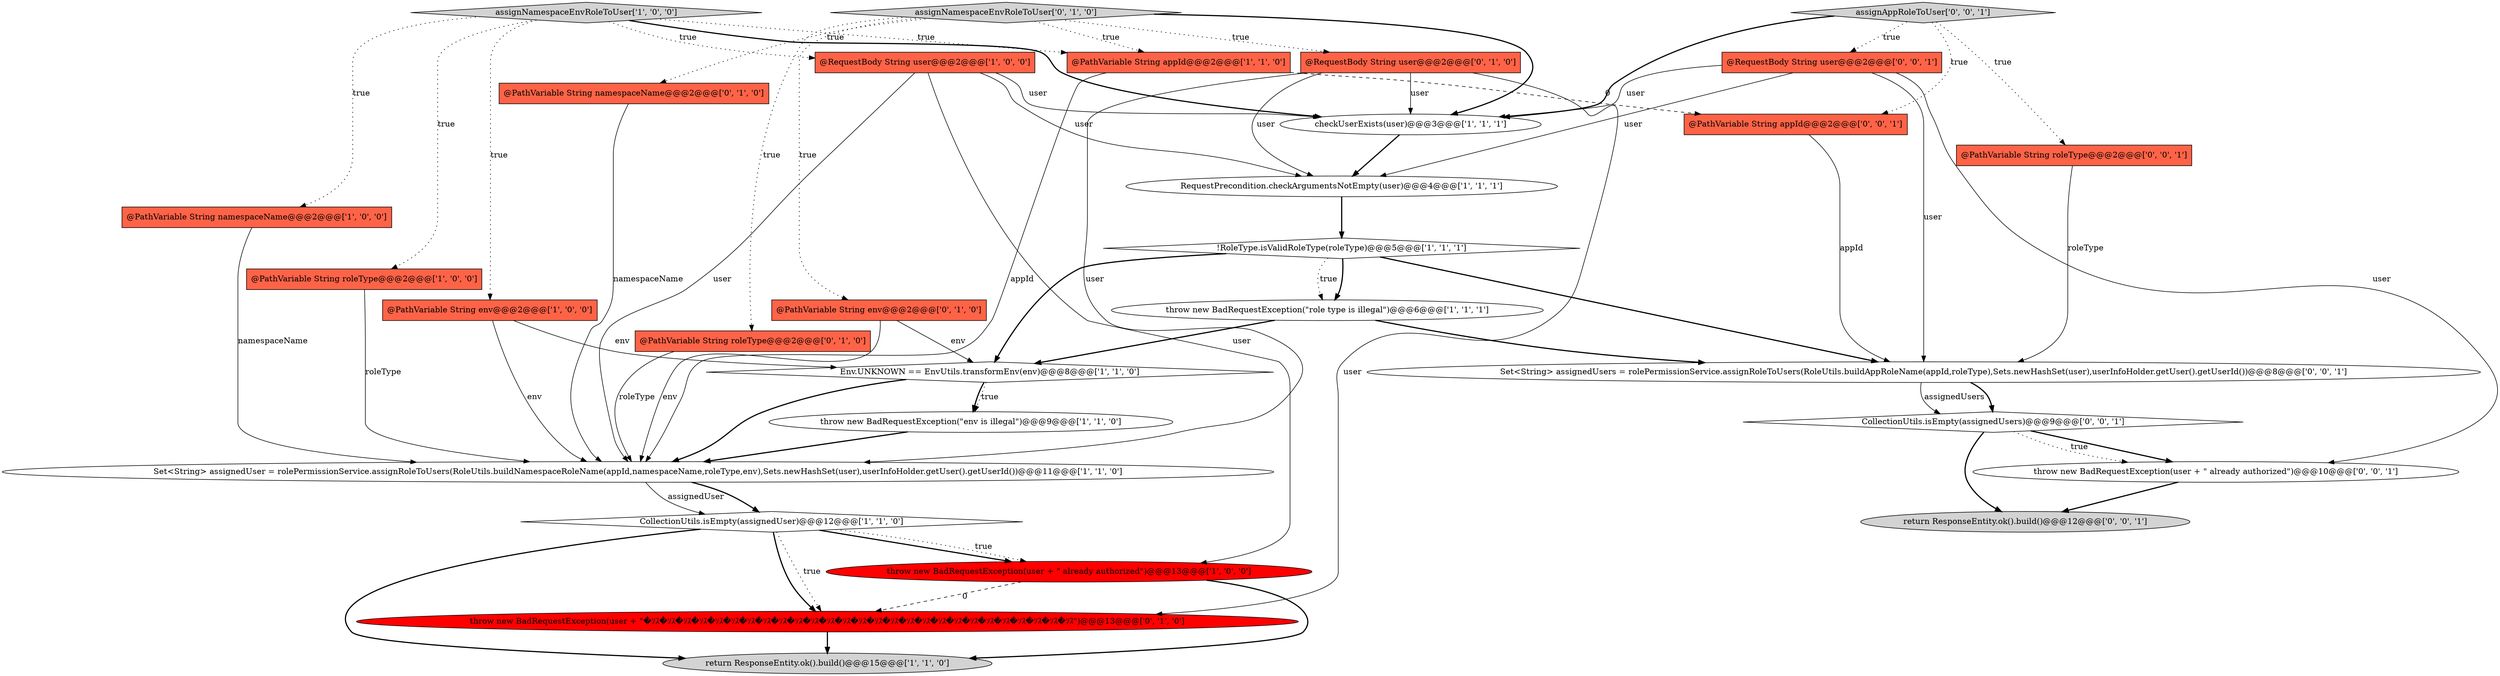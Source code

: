 digraph {
20 [style = filled, label = "@PathVariable String namespaceName@@@2@@@['0', '1', '0']", fillcolor = tomato, shape = box image = "AAA0AAABBB2BBB"];
6 [style = filled, label = "throw new BadRequestException(user + \" already authorized\")@@@13@@@['1', '0', '0']", fillcolor = red, shape = ellipse image = "AAA1AAABBB1BBB"];
13 [style = filled, label = "throw new BadRequestException(\"env is illegal\")@@@9@@@['1', '1', '0']", fillcolor = white, shape = ellipse image = "AAA0AAABBB1BBB"];
4 [style = filled, label = "Set<String> assignedUser = rolePermissionService.assignRoleToUsers(RoleUtils.buildNamespaceRoleName(appId,namespaceName,roleType,env),Sets.newHashSet(user),userInfoHolder.getUser().getUserId())@@@11@@@['1', '1', '0']", fillcolor = white, shape = ellipse image = "AAA0AAABBB1BBB"];
14 [style = filled, label = "@PathVariable String appId@@@2@@@['1', '1', '0']", fillcolor = tomato, shape = box image = "AAA0AAABBB1BBB"];
8 [style = filled, label = "CollectionUtils.isEmpty(assignedUser)@@@12@@@['1', '1', '0']", fillcolor = white, shape = diamond image = "AAA0AAABBB1BBB"];
2 [style = filled, label = "return ResponseEntity.ok().build()@@@15@@@['1', '1', '0']", fillcolor = lightgray, shape = ellipse image = "AAA0AAABBB1BBB"];
16 [style = filled, label = "@PathVariable String roleType@@@2@@@['0', '1', '0']", fillcolor = tomato, shape = box image = "AAA0AAABBB2BBB"];
23 [style = filled, label = "assignAppRoleToUser['0', '0', '1']", fillcolor = lightgray, shape = diamond image = "AAA0AAABBB3BBB"];
19 [style = filled, label = "@PathVariable String env@@@2@@@['0', '1', '0']", fillcolor = tomato, shape = box image = "AAA0AAABBB2BBB"];
26 [style = filled, label = "CollectionUtils.isEmpty(assignedUsers)@@@9@@@['0', '0', '1']", fillcolor = white, shape = diamond image = "AAA0AAABBB3BBB"];
21 [style = filled, label = "throw new BadRequestException(user + \"�ｿｽ�ｿｽ�ｿｽ�ｿｽ�ｿｽ�ｿｽ�ｿｽ�ｿｽ�ｿｽ�ｿｽ�ｿｽ�ｿｽ�ｿｽ�ｿｽ�ｿｽ�ｿｽ�ｿｽ�ｿｽ�ｿｽ�ｿｽ�ｿｽ�ｿｽ�ｿｽ�ｿｽ�ｿｽ�ｿｽ�ｿｽ\")@@@13@@@['0', '1', '0']", fillcolor = red, shape = ellipse image = "AAA1AAABBB2BBB"];
5 [style = filled, label = "checkUserExists(user)@@@3@@@['1', '1', '1']", fillcolor = white, shape = ellipse image = "AAA0AAABBB1BBB"];
29 [style = filled, label = "@PathVariable String appId@@@2@@@['0', '0', '1']", fillcolor = tomato, shape = box image = "AAA0AAABBB3BBB"];
18 [style = filled, label = "assignNamespaceEnvRoleToUser['0', '1', '0']", fillcolor = lightgray, shape = diamond image = "AAA0AAABBB2BBB"];
10 [style = filled, label = "@PathVariable String namespaceName@@@2@@@['1', '0', '0']", fillcolor = tomato, shape = box image = "AAA0AAABBB1BBB"];
24 [style = filled, label = "throw new BadRequestException(user + \" already authorized\")@@@10@@@['0', '0', '1']", fillcolor = white, shape = ellipse image = "AAA0AAABBB3BBB"];
7 [style = filled, label = "throw new BadRequestException(\"role type is illegal\")@@@6@@@['1', '1', '1']", fillcolor = white, shape = ellipse image = "AAA0AAABBB1BBB"];
1 [style = filled, label = "@PathVariable String roleType@@@2@@@['1', '0', '0']", fillcolor = tomato, shape = box image = "AAA0AAABBB1BBB"];
15 [style = filled, label = "!RoleType.isValidRoleType(roleType)@@@5@@@['1', '1', '1']", fillcolor = white, shape = diamond image = "AAA0AAABBB1BBB"];
9 [style = filled, label = "Env.UNKNOWN == EnvUtils.transformEnv(env)@@@8@@@['1', '1', '0']", fillcolor = white, shape = diamond image = "AAA0AAABBB1BBB"];
0 [style = filled, label = "@RequestBody String user@@@2@@@['1', '0', '0']", fillcolor = tomato, shape = box image = "AAA0AAABBB1BBB"];
22 [style = filled, label = "return ResponseEntity.ok().build()@@@12@@@['0', '0', '1']", fillcolor = lightgray, shape = ellipse image = "AAA0AAABBB3BBB"];
27 [style = filled, label = "@PathVariable String roleType@@@2@@@['0', '0', '1']", fillcolor = tomato, shape = box image = "AAA0AAABBB3BBB"];
3 [style = filled, label = "@PathVariable String env@@@2@@@['1', '0', '0']", fillcolor = tomato, shape = box image = "AAA0AAABBB1BBB"];
12 [style = filled, label = "RequestPrecondition.checkArgumentsNotEmpty(user)@@@4@@@['1', '1', '1']", fillcolor = white, shape = ellipse image = "AAA0AAABBB1BBB"];
25 [style = filled, label = "Set<String> assignedUsers = rolePermissionService.assignRoleToUsers(RoleUtils.buildAppRoleName(appId,roleType),Sets.newHashSet(user),userInfoHolder.getUser().getUserId())@@@8@@@['0', '0', '1']", fillcolor = white, shape = ellipse image = "AAA0AAABBB3BBB"];
11 [style = filled, label = "assignNamespaceEnvRoleToUser['1', '0', '0']", fillcolor = lightgray, shape = diamond image = "AAA0AAABBB1BBB"];
28 [style = filled, label = "@RequestBody String user@@@2@@@['0', '0', '1']", fillcolor = tomato, shape = box image = "AAA0AAABBB3BBB"];
17 [style = filled, label = "@RequestBody String user@@@2@@@['0', '1', '0']", fillcolor = tomato, shape = box image = "AAA0AAABBB2BBB"];
28->5 [style = solid, label="user"];
6->21 [style = dashed, label="0"];
17->21 [style = solid, label="user"];
28->24 [style = solid, label="user"];
3->4 [style = solid, label="env"];
0->5 [style = solid, label="user"];
15->7 [style = bold, label=""];
23->5 [style = bold, label=""];
8->21 [style = dotted, label="true"];
18->16 [style = dotted, label="true"];
0->6 [style = solid, label="user"];
15->25 [style = bold, label=""];
11->10 [style = dotted, label="true"];
11->1 [style = dotted, label="true"];
23->28 [style = dotted, label="true"];
9->4 [style = bold, label=""];
19->9 [style = solid, label="env"];
12->15 [style = bold, label=""];
11->14 [style = dotted, label="true"];
18->19 [style = dotted, label="true"];
8->6 [style = bold, label=""];
18->20 [style = dotted, label="true"];
25->26 [style = solid, label="assignedUsers"];
26->24 [style = bold, label=""];
24->22 [style = bold, label=""];
15->7 [style = dotted, label="true"];
18->14 [style = dotted, label="true"];
26->22 [style = bold, label=""];
21->2 [style = bold, label=""];
6->2 [style = bold, label=""];
7->9 [style = bold, label=""];
17->4 [style = solid, label="user"];
11->5 [style = bold, label=""];
17->12 [style = solid, label="user"];
28->12 [style = solid, label="user"];
8->6 [style = dotted, label="true"];
20->4 [style = solid, label="namespaceName"];
8->2 [style = bold, label=""];
5->12 [style = bold, label=""];
0->12 [style = solid, label="user"];
4->8 [style = solid, label="assignedUser"];
3->9 [style = solid, label="env"];
15->9 [style = bold, label=""];
27->25 [style = solid, label="roleType"];
18->5 [style = bold, label=""];
9->13 [style = dotted, label="true"];
11->0 [style = dotted, label="true"];
16->4 [style = solid, label="roleType"];
28->25 [style = solid, label="user"];
25->26 [style = bold, label=""];
26->24 [style = dotted, label="true"];
1->4 [style = solid, label="roleType"];
23->27 [style = dotted, label="true"];
14->4 [style = solid, label="appId"];
8->21 [style = bold, label=""];
4->8 [style = bold, label=""];
7->25 [style = bold, label=""];
18->17 [style = dotted, label="true"];
29->25 [style = solid, label="appId"];
19->4 [style = solid, label="env"];
23->29 [style = dotted, label="true"];
11->3 [style = dotted, label="true"];
14->29 [style = dashed, label="0"];
13->4 [style = bold, label=""];
10->4 [style = solid, label="namespaceName"];
17->5 [style = solid, label="user"];
9->13 [style = bold, label=""];
0->4 [style = solid, label="user"];
}

